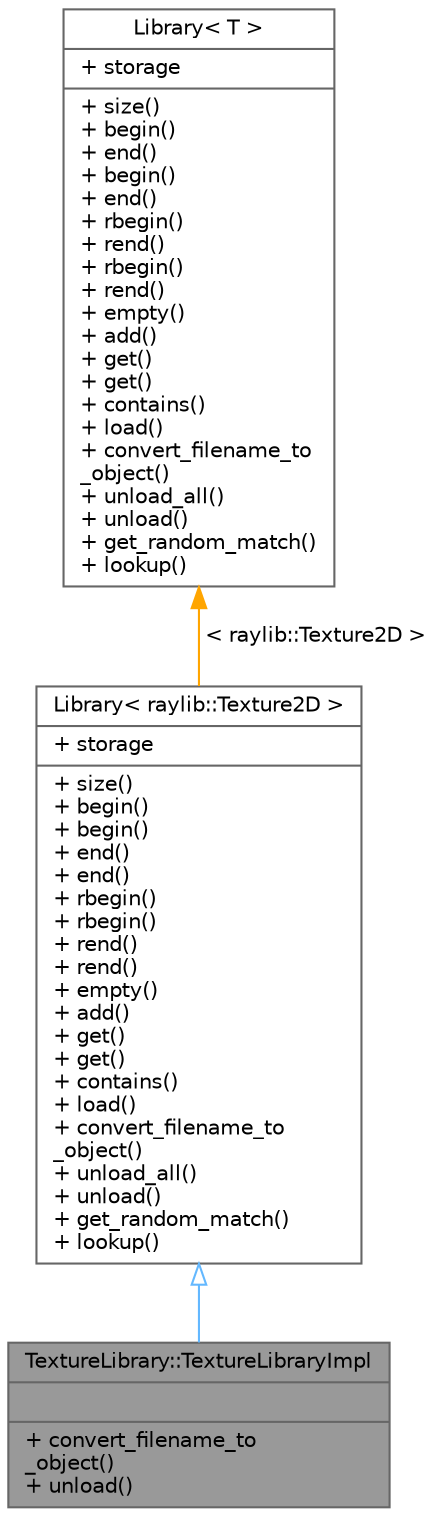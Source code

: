 digraph "TextureLibrary::TextureLibraryImpl"
{
 // LATEX_PDF_SIZE
  bgcolor="transparent";
  edge [fontname=Helvetica,fontsize=10,labelfontname=Helvetica,labelfontsize=10];
  node [fontname=Helvetica,fontsize=10,shape=box,height=0.2,width=0.4];
  Node1 [shape=record,label="{TextureLibrary::TextureLibraryImpl\n||+ convert_filename_to\l_object()\l+ unload()\l}",height=0.2,width=0.4,color="gray40", fillcolor="grey60", style="filled", fontcolor="black",tooltip=" "];
  Node2 -> Node1 [dir="back",color="steelblue1",style="solid",arrowtail="onormal"];
  Node2 [shape=record,label="{Library\< raylib::Texture2D \>\n|+ storage\l|+ size()\l+ begin()\l+ begin()\l+ end()\l+ end()\l+ rbegin()\l+ rbegin()\l+ rend()\l+ rend()\l+ empty()\l+ add()\l+ get()\l+ get()\l+ contains()\l+ load()\l+ convert_filename_to\l_object()\l+ unload_all()\l+ unload()\l+ get_random_match()\l+ lookup()\l}",height=0.2,width=0.4,color="gray40", fillcolor="white", style="filled",URL="$d5/d0b/struct_library.html",tooltip=" "];
  Node3 -> Node2 [dir="back",color="orange",style="solid",label=" \< raylib::Texture2D \>" ];
  Node3 [shape=record,label="{Library\< T \>\n|+ storage\l|+ size()\l+ begin()\l+ end()\l+ begin()\l+ end()\l+ rbegin()\l+ rend()\l+ rbegin()\l+ rend()\l+ empty()\l+ add()\l+ get()\l+ get()\l+ contains()\l+ load()\l+ convert_filename_to\l_object()\l+ unload_all()\l+ unload()\l+ get_random_match()\l+ lookup()\l}",height=0.2,width=0.4,color="gray40", fillcolor="white", style="filled",URL="$d5/d0b/struct_library.html",tooltip=" "];
}
